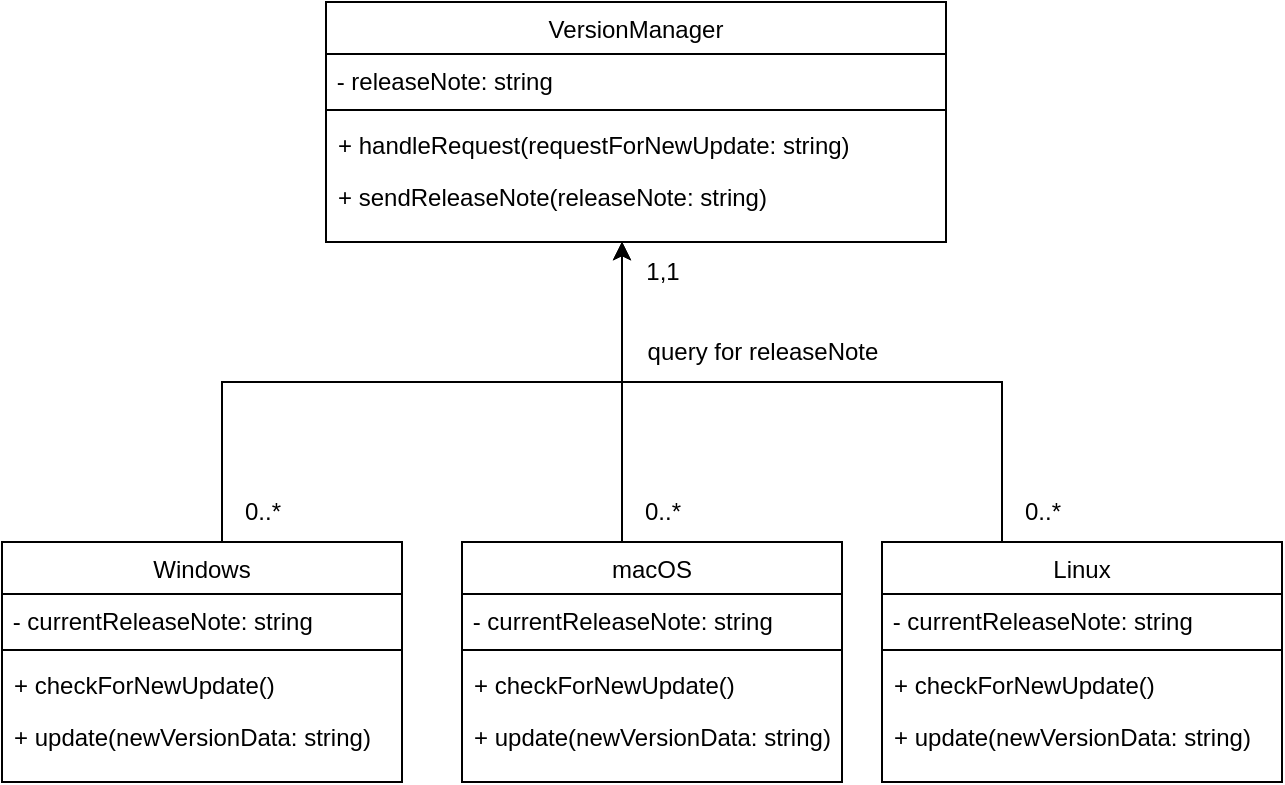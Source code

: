 <mxfile version="24.4.4" type="github">
  <diagram id="C5RBs43oDa-KdzZeNtuy" name="Page-1">
    <mxGraphModel dx="1877" dy="522" grid="1" gridSize="10" guides="1" tooltips="1" connect="1" arrows="1" fold="1" page="1" pageScale="1" pageWidth="827" pageHeight="1169" math="0" shadow="0">
      <root>
        <mxCell id="WIyWlLk6GJQsqaUBKTNV-0" />
        <mxCell id="WIyWlLk6GJQsqaUBKTNV-1" parent="WIyWlLk6GJQsqaUBKTNV-0" />
        <mxCell id="N-nAm3pmaitzlD8g2khc-1" value="VersionManager" style="swimlane;fontStyle=0;align=center;verticalAlign=top;childLayout=stackLayout;horizontal=1;startSize=26;horizontalStack=0;resizeParent=1;resizeLast=0;collapsible=1;marginBottom=0;rounded=0;shadow=0;strokeWidth=1;" parent="WIyWlLk6GJQsqaUBKTNV-1" vertex="1">
          <mxGeometry x="-568" y="320" width="310" height="120" as="geometry">
            <mxRectangle x="220" y="120" width="160" height="26" as="alternateBounds" />
          </mxGeometry>
        </mxCell>
        <mxCell id="-Mwey3P_AoE73lmkofvR-0" value="&amp;nbsp;- releaseNote: string" style="text;whiteSpace=wrap;html=1;" parent="N-nAm3pmaitzlD8g2khc-1" vertex="1">
          <mxGeometry y="26" width="310" height="24" as="geometry" />
        </mxCell>
        <mxCell id="N-nAm3pmaitzlD8g2khc-2" value="" style="line;html=1;strokeWidth=1;align=left;verticalAlign=middle;spacingTop=-1;spacingLeft=3;spacingRight=3;rotatable=0;labelPosition=right;points=[];portConstraint=eastwest;" parent="N-nAm3pmaitzlD8g2khc-1" vertex="1">
          <mxGeometry y="50" width="310" height="8" as="geometry" />
        </mxCell>
        <mxCell id="k-ajEF0ayGevOZXygwuD-5" value="+ handleRequest(requestForNewUpdate: string)" style="text;align=left;verticalAlign=top;spacingLeft=4;spacingRight=4;overflow=hidden;rotatable=0;points=[[0,0.5],[1,0.5]];portConstraint=eastwest;" parent="N-nAm3pmaitzlD8g2khc-1" vertex="1">
          <mxGeometry y="58" width="310" height="26" as="geometry" />
        </mxCell>
        <mxCell id="k-ajEF0ayGevOZXygwuD-7" value="+ sendReleaseNote(releaseNote: string)" style="text;align=left;verticalAlign=top;spacingLeft=4;spacingRight=4;overflow=hidden;rotatable=0;points=[[0,0.5],[1,0.5]];portConstraint=eastwest;" parent="N-nAm3pmaitzlD8g2khc-1" vertex="1">
          <mxGeometry y="84" width="310" height="26" as="geometry" />
        </mxCell>
        <mxCell id="k-ajEF0ayGevOZXygwuD-44" value="1,1" style="text;html=1;align=center;verticalAlign=middle;resizable=0;points=[];autosize=1;strokeColor=none;fillColor=none;" parent="WIyWlLk6GJQsqaUBKTNV-1" vertex="1">
          <mxGeometry x="-420" y="440" width="40" height="30" as="geometry" />
        </mxCell>
        <mxCell id="UpZqjBtAHoS9Vxa9jhkQ-29" style="edgeStyle=orthogonalEdgeStyle;rounded=0;orthogonalLoop=1;jettySize=auto;html=1;endSize=12;endArrow=blockThin;endFill=1;" parent="WIyWlLk6GJQsqaUBKTNV-1" edge="1">
          <mxGeometry relative="1" as="geometry">
            <mxPoint x="-430" y="111" as="sourcePoint" />
          </mxGeometry>
        </mxCell>
        <mxCell id="-Mwey3P_AoE73lmkofvR-7" style="edgeStyle=orthogonalEdgeStyle;rounded=0;orthogonalLoop=1;jettySize=auto;html=1;" parent="WIyWlLk6GJQsqaUBKTNV-1" source="-Mwey3P_AoE73lmkofvR-1" target="N-nAm3pmaitzlD8g2khc-1" edge="1">
          <mxGeometry relative="1" as="geometry">
            <Array as="points">
              <mxPoint x="-620" y="510" />
              <mxPoint x="-420" y="510" />
            </Array>
          </mxGeometry>
        </mxCell>
        <mxCell id="-Mwey3P_AoE73lmkofvR-1" value="Windows" style="swimlane;fontStyle=0;align=center;verticalAlign=top;childLayout=stackLayout;horizontal=1;startSize=26;horizontalStack=0;resizeParent=1;resizeLast=0;collapsible=1;marginBottom=0;rounded=0;shadow=0;strokeWidth=1;" parent="WIyWlLk6GJQsqaUBKTNV-1" vertex="1">
          <mxGeometry x="-730" y="590" width="200" height="120" as="geometry">
            <mxRectangle x="220" y="120" width="160" height="26" as="alternateBounds" />
          </mxGeometry>
        </mxCell>
        <mxCell id="-Mwey3P_AoE73lmkofvR-32" value="&amp;nbsp;- currentReleaseNote: string" style="text;whiteSpace=wrap;html=1;" parent="-Mwey3P_AoE73lmkofvR-1" vertex="1">
          <mxGeometry y="26" width="200" height="24" as="geometry" />
        </mxCell>
        <mxCell id="-Mwey3P_AoE73lmkofvR-4" value="" style="line;html=1;strokeWidth=1;align=left;verticalAlign=middle;spacingTop=-1;spacingLeft=3;spacingRight=3;rotatable=0;labelPosition=right;points=[];portConstraint=eastwest;" parent="-Mwey3P_AoE73lmkofvR-1" vertex="1">
          <mxGeometry y="50" width="200" height="8" as="geometry" />
        </mxCell>
        <mxCell id="-Mwey3P_AoE73lmkofvR-5" value="+ checkForNewUpdate()" style="text;align=left;verticalAlign=top;spacingLeft=4;spacingRight=4;overflow=hidden;rotatable=0;points=[[0,0.5],[1,0.5]];portConstraint=eastwest;" parent="-Mwey3P_AoE73lmkofvR-1" vertex="1">
          <mxGeometry y="58" width="200" height="26" as="geometry" />
        </mxCell>
        <mxCell id="-Mwey3P_AoE73lmkofvR-6" value="+ update(newVersionData: string)" style="text;align=left;verticalAlign=top;spacingLeft=4;spacingRight=4;overflow=hidden;rotatable=0;points=[[0,0.5],[1,0.5]];portConstraint=eastwest;" parent="-Mwey3P_AoE73lmkofvR-1" vertex="1">
          <mxGeometry y="84" width="200" height="26" as="geometry" />
        </mxCell>
        <mxCell id="-Mwey3P_AoE73lmkofvR-18" style="edgeStyle=orthogonalEdgeStyle;rounded=0;orthogonalLoop=1;jettySize=auto;html=1;" parent="WIyWlLk6GJQsqaUBKTNV-1" source="-Mwey3P_AoE73lmkofvR-8" target="N-nAm3pmaitzlD8g2khc-1" edge="1">
          <mxGeometry relative="1" as="geometry">
            <Array as="points">
              <mxPoint x="-420" y="560" />
              <mxPoint x="-420" y="560" />
            </Array>
          </mxGeometry>
        </mxCell>
        <mxCell id="-Mwey3P_AoE73lmkofvR-8" value="macOS" style="swimlane;fontStyle=0;align=center;verticalAlign=top;childLayout=stackLayout;horizontal=1;startSize=26;horizontalStack=0;resizeParent=1;resizeLast=0;collapsible=1;marginBottom=0;rounded=0;shadow=0;strokeWidth=1;" parent="WIyWlLk6GJQsqaUBKTNV-1" vertex="1">
          <mxGeometry x="-500" y="590" width="190" height="120" as="geometry">
            <mxRectangle x="220" y="120" width="160" height="26" as="alternateBounds" />
          </mxGeometry>
        </mxCell>
        <mxCell id="-Mwey3P_AoE73lmkofvR-9" value="&amp;nbsp;- currentReleaseNote: string" style="text;whiteSpace=wrap;html=1;" parent="-Mwey3P_AoE73lmkofvR-8" vertex="1">
          <mxGeometry y="26" width="190" height="24" as="geometry" />
        </mxCell>
        <mxCell id="-Mwey3P_AoE73lmkofvR-10" value="" style="line;html=1;strokeWidth=1;align=left;verticalAlign=middle;spacingTop=-1;spacingLeft=3;spacingRight=3;rotatable=0;labelPosition=right;points=[];portConstraint=eastwest;" parent="-Mwey3P_AoE73lmkofvR-8" vertex="1">
          <mxGeometry y="50" width="190" height="8" as="geometry" />
        </mxCell>
        <mxCell id="-Mwey3P_AoE73lmkofvR-11" value="+ checkForNewUpdate()" style="text;align=left;verticalAlign=top;spacingLeft=4;spacingRight=4;overflow=hidden;rotatable=0;points=[[0,0.5],[1,0.5]];portConstraint=eastwest;" parent="-Mwey3P_AoE73lmkofvR-8" vertex="1">
          <mxGeometry y="58" width="190" height="26" as="geometry" />
        </mxCell>
        <mxCell id="-Mwey3P_AoE73lmkofvR-12" value="+ update(newVersionData: string)" style="text;align=left;verticalAlign=top;spacingLeft=4;spacingRight=4;overflow=hidden;rotatable=0;points=[[0,0.5],[1,0.5]];portConstraint=eastwest;" parent="-Mwey3P_AoE73lmkofvR-8" vertex="1">
          <mxGeometry y="84" width="190" height="26" as="geometry" />
        </mxCell>
        <mxCell id="-Mwey3P_AoE73lmkofvR-19" style="edgeStyle=orthogonalEdgeStyle;rounded=0;orthogonalLoop=1;jettySize=auto;html=1;" parent="WIyWlLk6GJQsqaUBKTNV-1" source="-Mwey3P_AoE73lmkofvR-13" target="N-nAm3pmaitzlD8g2khc-1" edge="1">
          <mxGeometry relative="1" as="geometry">
            <Array as="points">
              <mxPoint x="-230" y="510" />
              <mxPoint x="-420" y="510" />
            </Array>
          </mxGeometry>
        </mxCell>
        <mxCell id="-Mwey3P_AoE73lmkofvR-13" value="Linux" style="swimlane;fontStyle=0;align=center;verticalAlign=top;childLayout=stackLayout;horizontal=1;startSize=26;horizontalStack=0;resizeParent=1;resizeLast=0;collapsible=1;marginBottom=0;rounded=0;shadow=0;strokeWidth=1;" parent="WIyWlLk6GJQsqaUBKTNV-1" vertex="1">
          <mxGeometry x="-290" y="590" width="200" height="120" as="geometry">
            <mxRectangle x="220" y="120" width="160" height="26" as="alternateBounds" />
          </mxGeometry>
        </mxCell>
        <mxCell id="-Mwey3P_AoE73lmkofvR-14" value="&amp;nbsp;- currentReleaseNote: string" style="text;whiteSpace=wrap;html=1;" parent="-Mwey3P_AoE73lmkofvR-13" vertex="1">
          <mxGeometry y="26" width="200" height="24" as="geometry" />
        </mxCell>
        <mxCell id="-Mwey3P_AoE73lmkofvR-15" value="" style="line;html=1;strokeWidth=1;align=left;verticalAlign=middle;spacingTop=-1;spacingLeft=3;spacingRight=3;rotatable=0;labelPosition=right;points=[];portConstraint=eastwest;" parent="-Mwey3P_AoE73lmkofvR-13" vertex="1">
          <mxGeometry y="50" width="200" height="8" as="geometry" />
        </mxCell>
        <mxCell id="-Mwey3P_AoE73lmkofvR-16" value="+ checkForNewUpdate()" style="text;align=left;verticalAlign=top;spacingLeft=4;spacingRight=4;overflow=hidden;rotatable=0;points=[[0,0.5],[1,0.5]];portConstraint=eastwest;" parent="-Mwey3P_AoE73lmkofvR-13" vertex="1">
          <mxGeometry y="58" width="200" height="26" as="geometry" />
        </mxCell>
        <mxCell id="-Mwey3P_AoE73lmkofvR-17" value="+ update(newVersionData: string)" style="text;align=left;verticalAlign=top;spacingLeft=4;spacingRight=4;overflow=hidden;rotatable=0;points=[[0,0.5],[1,0.5]];portConstraint=eastwest;" parent="-Mwey3P_AoE73lmkofvR-13" vertex="1">
          <mxGeometry y="84" width="200" height="26" as="geometry" />
        </mxCell>
        <mxCell id="-Mwey3P_AoE73lmkofvR-20" value="query for releaseNote" style="text;html=1;align=center;verticalAlign=middle;resizable=0;points=[];autosize=1;strokeColor=none;fillColor=none;" parent="WIyWlLk6GJQsqaUBKTNV-1" vertex="1">
          <mxGeometry x="-420" y="480" width="140" height="30" as="geometry" />
        </mxCell>
        <mxCell id="-Mwey3P_AoE73lmkofvR-21" value="0..*" style="text;html=1;align=center;verticalAlign=middle;resizable=0;points=[];autosize=1;strokeColor=none;fillColor=none;" parent="WIyWlLk6GJQsqaUBKTNV-1" vertex="1">
          <mxGeometry x="-420" y="560" width="40" height="30" as="geometry" />
        </mxCell>
        <mxCell id="-Mwey3P_AoE73lmkofvR-22" value="0..*" style="text;html=1;align=center;verticalAlign=middle;resizable=0;points=[];autosize=1;strokeColor=none;fillColor=none;" parent="WIyWlLk6GJQsqaUBKTNV-1" vertex="1">
          <mxGeometry x="-620" y="560" width="40" height="30" as="geometry" />
        </mxCell>
        <mxCell id="-Mwey3P_AoE73lmkofvR-24" value="0..*" style="text;html=1;align=center;verticalAlign=middle;resizable=0;points=[];autosize=1;strokeColor=none;fillColor=none;" parent="WIyWlLk6GJQsqaUBKTNV-1" vertex="1">
          <mxGeometry x="-230" y="560" width="40" height="30" as="geometry" />
        </mxCell>
      </root>
    </mxGraphModel>
  </diagram>
</mxfile>
